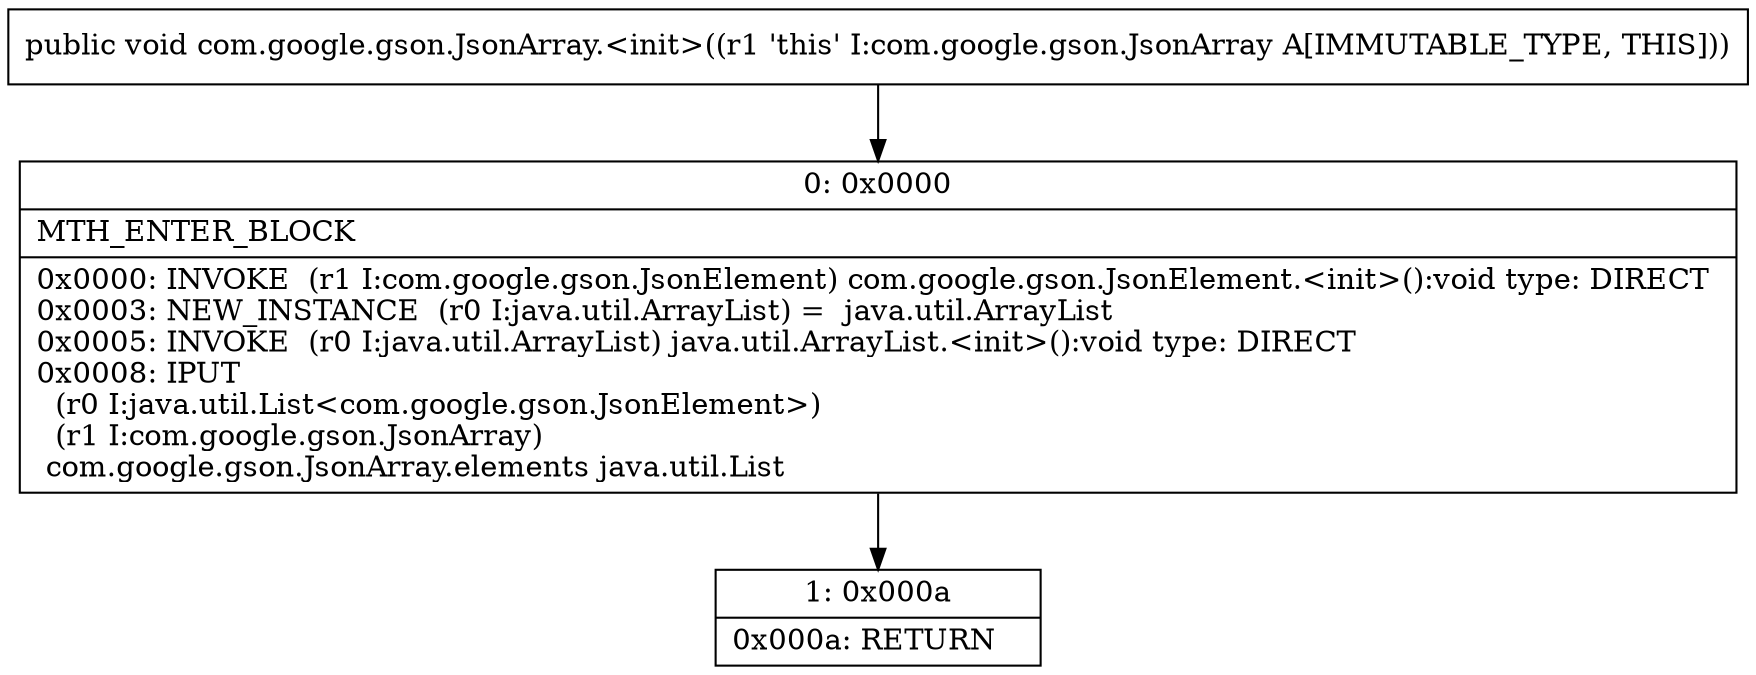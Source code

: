 digraph "CFG forcom.google.gson.JsonArray.\<init\>()V" {
Node_0 [shape=record,label="{0\:\ 0x0000|MTH_ENTER_BLOCK\l|0x0000: INVOKE  (r1 I:com.google.gson.JsonElement) com.google.gson.JsonElement.\<init\>():void type: DIRECT \l0x0003: NEW_INSTANCE  (r0 I:java.util.ArrayList) =  java.util.ArrayList \l0x0005: INVOKE  (r0 I:java.util.ArrayList) java.util.ArrayList.\<init\>():void type: DIRECT \l0x0008: IPUT  \l  (r0 I:java.util.List\<com.google.gson.JsonElement\>)\l  (r1 I:com.google.gson.JsonArray)\l com.google.gson.JsonArray.elements java.util.List \l}"];
Node_1 [shape=record,label="{1\:\ 0x000a|0x000a: RETURN   \l}"];
MethodNode[shape=record,label="{public void com.google.gson.JsonArray.\<init\>((r1 'this' I:com.google.gson.JsonArray A[IMMUTABLE_TYPE, THIS])) }"];
MethodNode -> Node_0;
Node_0 -> Node_1;
}

